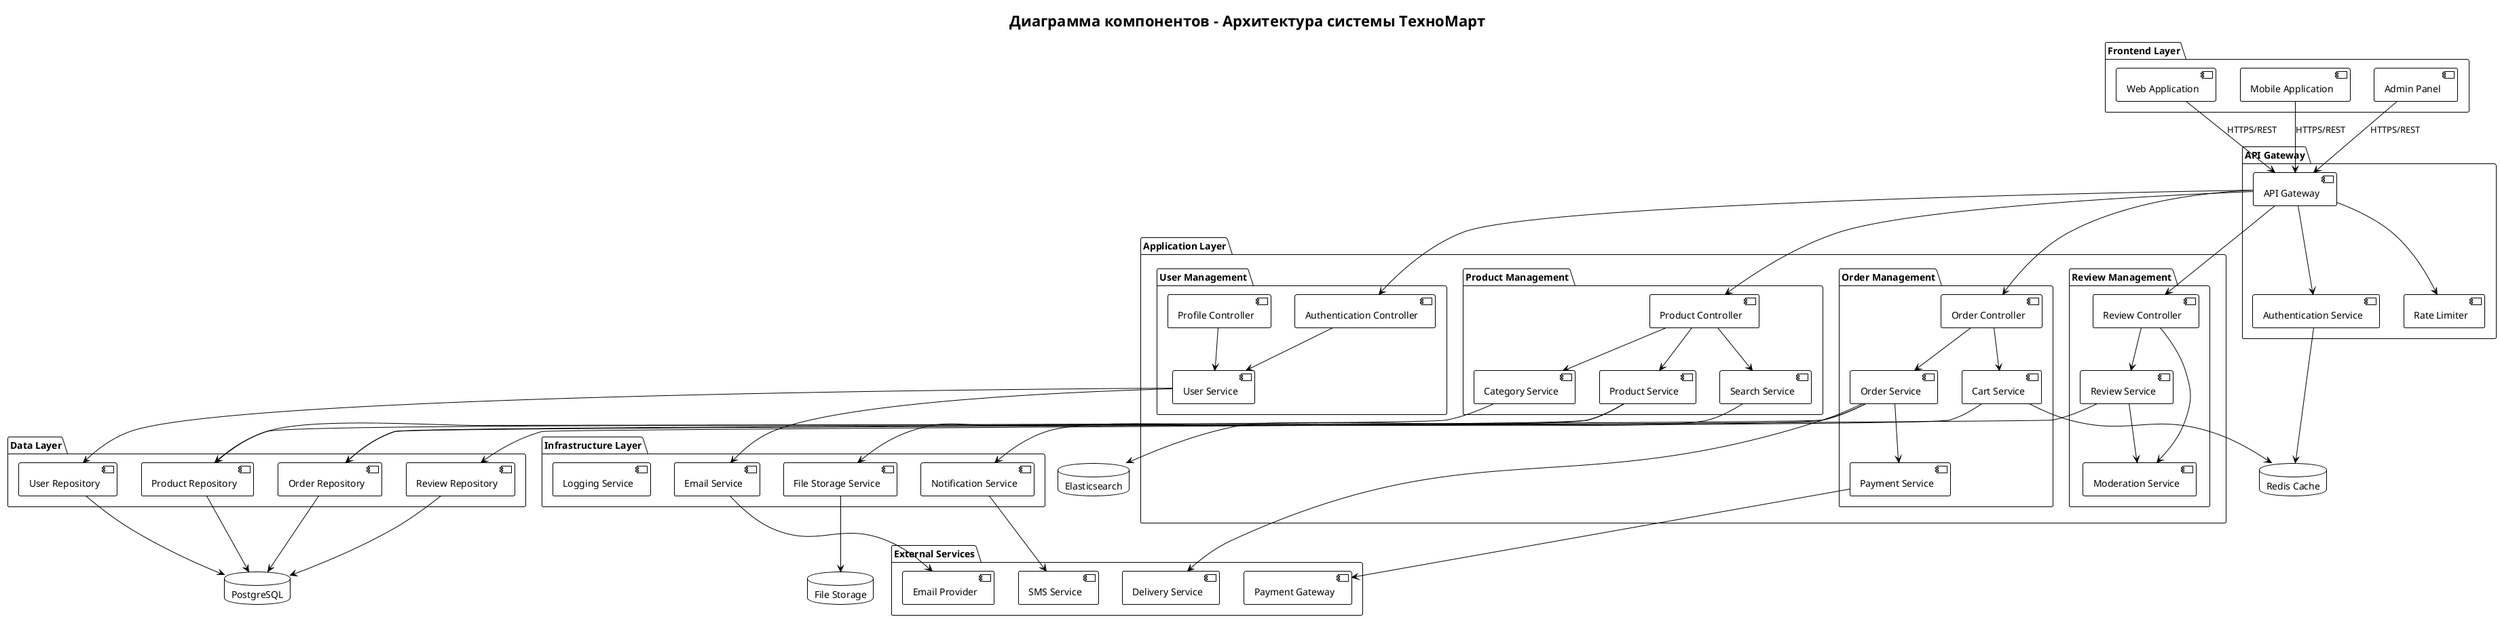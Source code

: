 @startuml ComponentDiagram
!theme plain
title Диаграмма компонентов - Архитектура системы ТехноМарт

!define RECTANGLE class

package "Frontend Layer" {
  component [Web Application] as WebApp
  component [Mobile Application] as MobileApp
  component [Admin Panel] as AdminPanel
}

package "API Gateway" {
  component [API Gateway] as Gateway
  component [Authentication Service] as AuthService
  component [Rate Limiter] as RateLimit
}

package "Application Layer" {
  package "User Management" {
    component [User Service] as UserService
    component [Authentication Controller] as AuthController
    component [Profile Controller] as ProfileController
  }
  
  package "Product Management" {
    component [Product Service] as ProductService
    component [Category Service] as CategoryService
    component [Product Controller] as ProductController
    component [Search Service] as SearchService
  }
  
  package "Order Management" {
    component [Order Service] as OrderService
    component [Cart Service] as CartService
    component [Order Controller] as OrderController
    component [Payment Service] as PaymentService
  }
  
  package "Review Management" {
    component [Review Service] as ReviewService
    component [Review Controller] as ReviewController
    component [Moderation Service] as ModerationService
  }
}

package "Infrastructure Layer" {
  component [Email Service] as EmailService
  component [File Storage Service] as FileStorage
  component [Notification Service] as NotificationService
  component [Logging Service] as LoggingService
}

package "Data Layer" {
  component [User Repository] as UserRepo
  component [Product Repository] as ProductRepo
  component [Order Repository] as OrderRepo
  component [Review Repository] as ReviewRepo
}

package "External Services" {
  component [Payment Gateway] as PaymentGateway
  component [Delivery Service] as DeliveryService
  component [Email Provider] as EmailProvider
  component [SMS Service] as SMSService
}

database "PostgreSQL" as MainDB
database "Redis Cache" as Cache
database "Elasticsearch" as SearchDB
database "File Storage" as Files

' Frontend connections
WebApp --> Gateway : HTTPS/REST
MobileApp --> Gateway : HTTPS/REST
AdminPanel --> Gateway : HTTPS/REST

' API Gateway connections
Gateway --> AuthService
Gateway --> RateLimit
Gateway --> AuthController
Gateway --> ProductController
Gateway --> OrderController
Gateway --> ReviewController

' Service connections
AuthController --> UserService
ProfileController --> UserService
ProductController --> ProductService
ProductController --> CategoryService
ProductController --> SearchService
OrderController --> OrderService
OrderController --> CartService
ReviewController --> ReviewService
ReviewController --> ModerationService

' Repository connections
UserService --> UserRepo
ProductService --> ProductRepo
CategoryService --> ProductRepo
OrderService --> OrderRepo
CartService --> OrderRepo
ReviewService --> ReviewRepo

' Infrastructure connections
UserService --> EmailService
OrderService --> PaymentService
OrderService --> NotificationService
ReviewService --> ModerationService
ProductService --> FileStorage

' External service connections
PaymentService --> PaymentGateway
EmailService --> EmailProvider
NotificationService --> SMSService
OrderService --> DeliveryService

' Database connections
UserRepo --> MainDB
ProductRepo --> MainDB
OrderRepo --> MainDB
ReviewRepo --> MainDB
SearchService --> SearchDB
CartService --> Cache
AuthService --> Cache
FileStorage --> Files

@enduml
